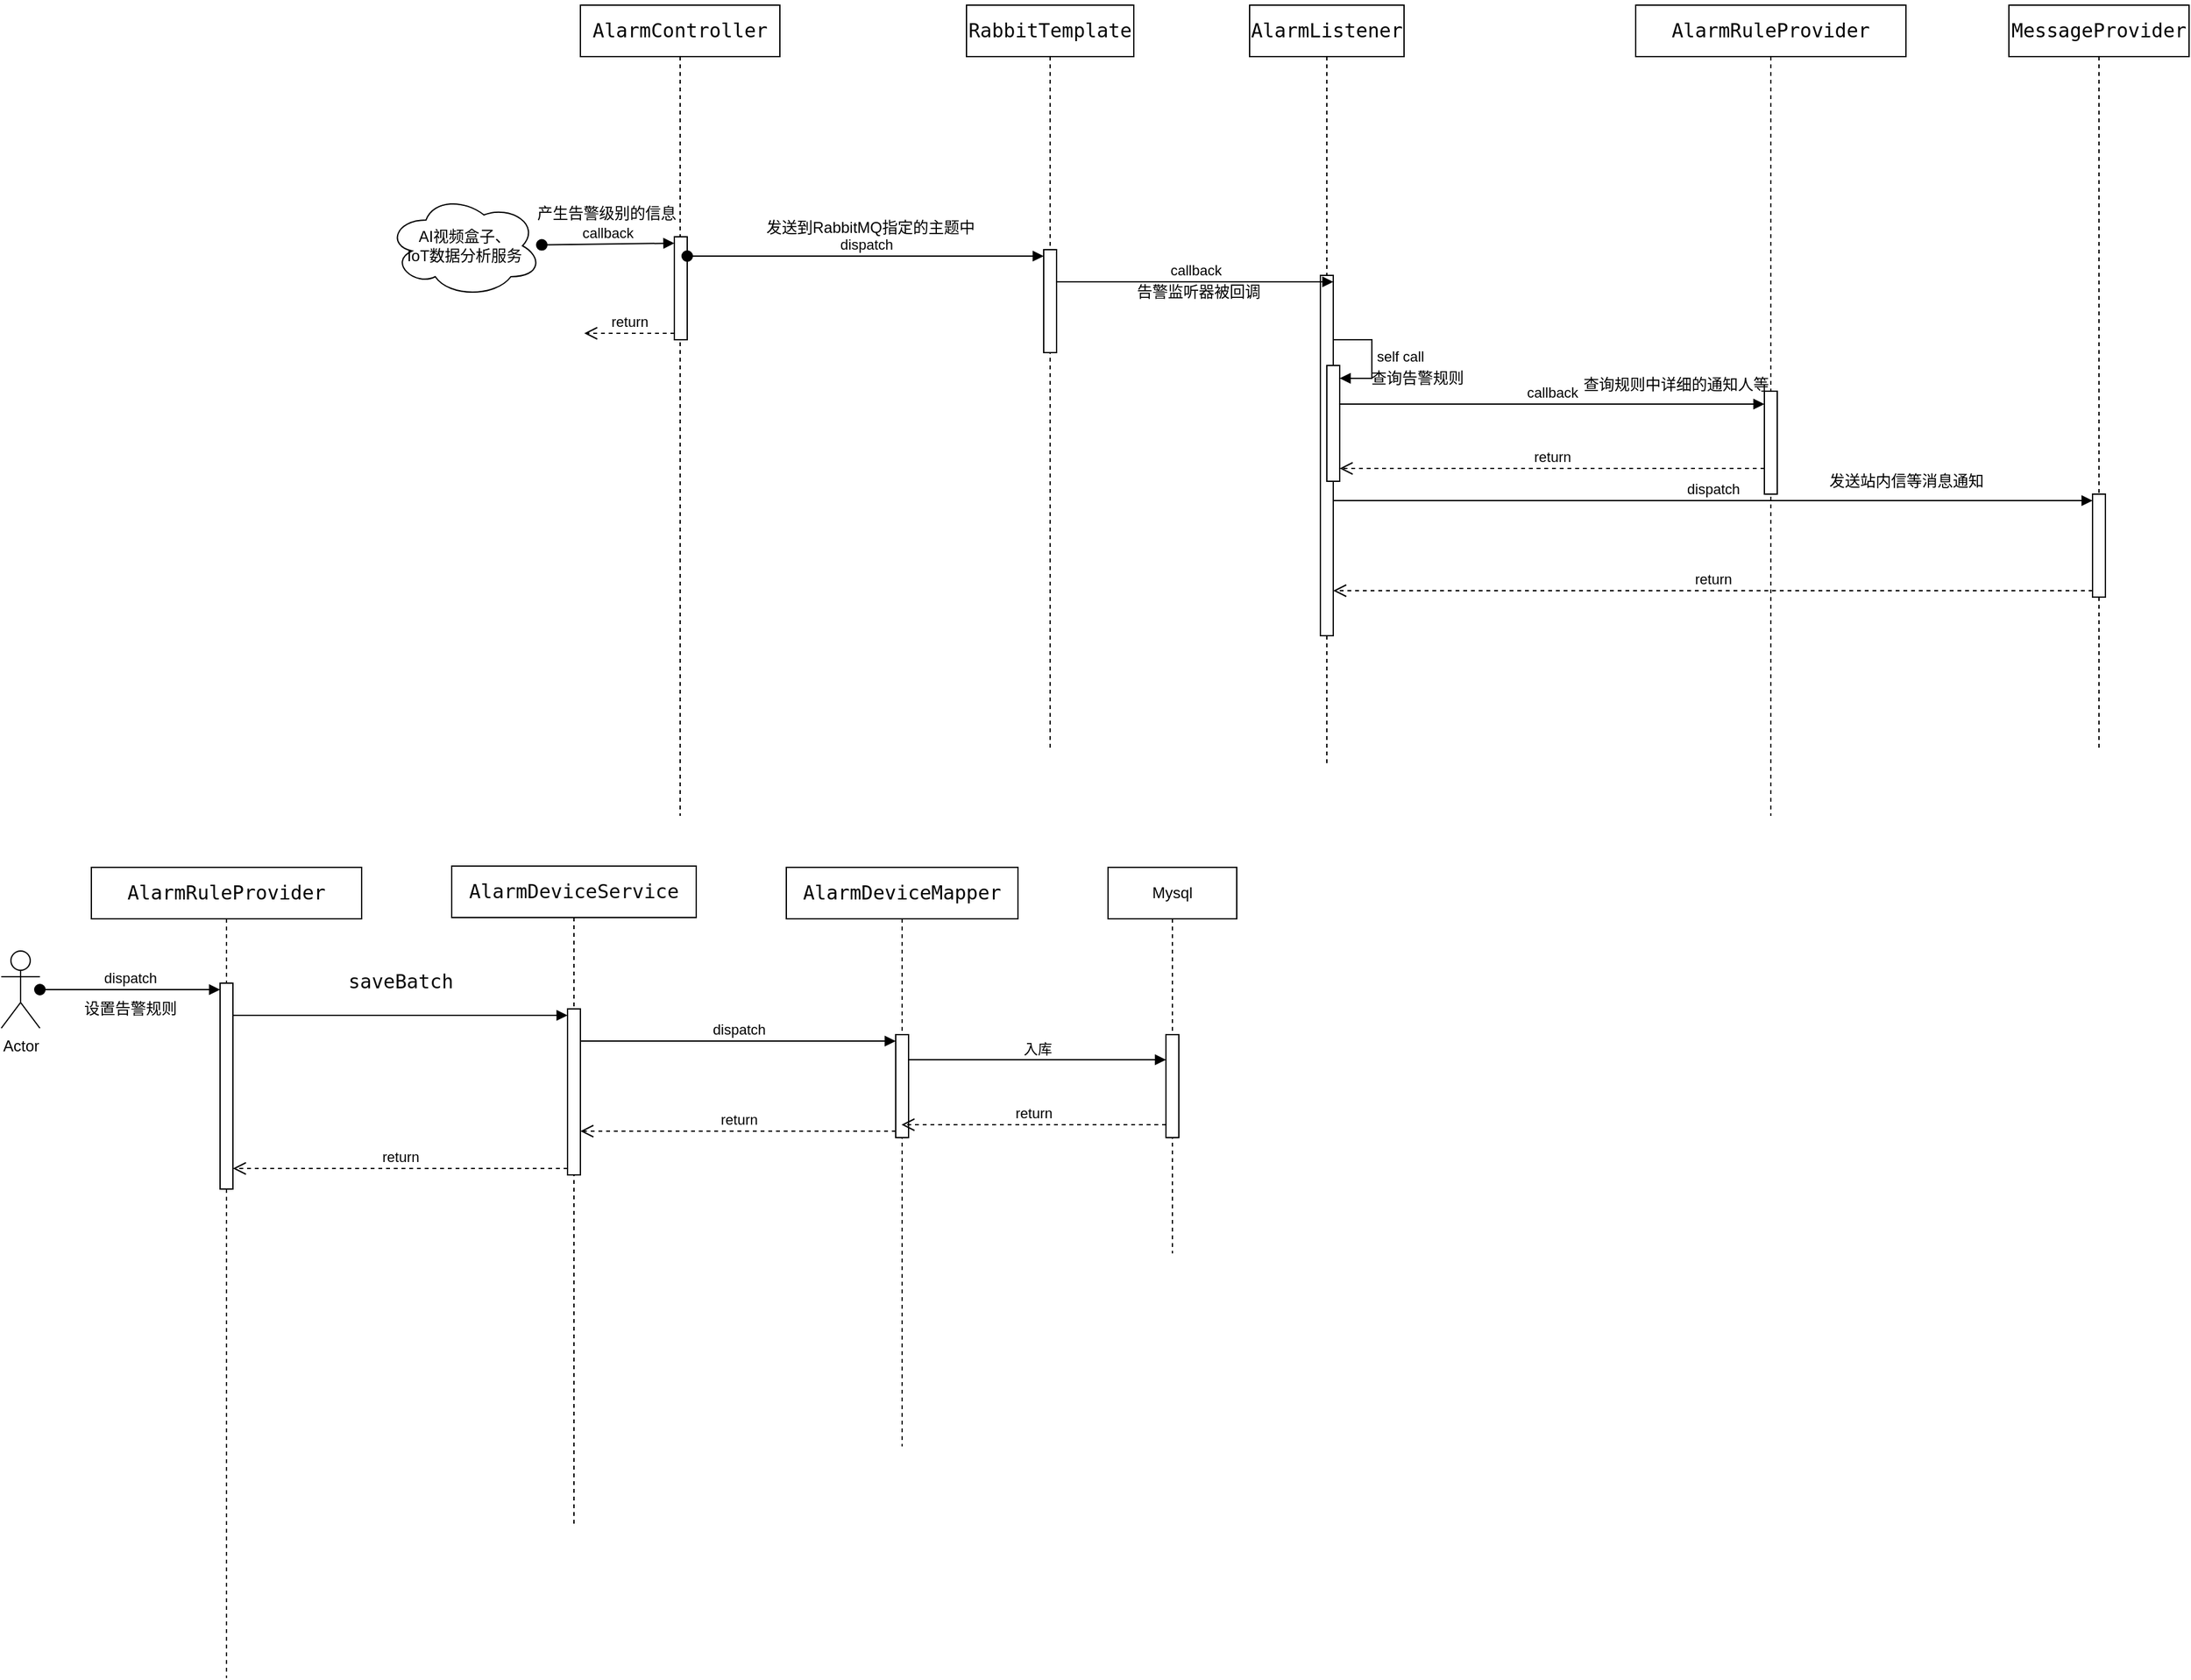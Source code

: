 <mxfile version="24.7.7">
  <diagram name="第 1 页" id="ztbPpMRjMUkY449TbFvW">
    <mxGraphModel dx="2207" dy="761" grid="1" gridSize="10" guides="1" tooltips="1" connect="1" arrows="1" fold="1" page="1" pageScale="1" pageWidth="827" pageHeight="1169" math="0" shadow="0">
      <root>
        <mxCell id="0" />
        <mxCell id="1" parent="0" />
        <mxCell id="vjcirfqu7sG6HN5b0T6v-1" value="&lt;div style=&quot;background-color:#ffffff;color:#080808&quot;&gt;&lt;pre style=&quot;font-family:&#39;JetBrains Mono&#39;,monospace;font-size:11.3pt;&quot;&gt;&lt;span style=&quot;color:#000000;&quot;&gt;AlarmRuleProvider&lt;/span&gt;&lt;/pre&gt;&lt;/div&gt;" style="shape=umlLifeline;perimeter=lifelinePerimeter;whiteSpace=wrap;html=1;container=1;dropTarget=0;collapsible=0;recursiveResize=0;outlineConnect=0;portConstraint=eastwest;newEdgeStyle={&quot;curved&quot;:0,&quot;rounded&quot;:0};" parent="1" vertex="1">
          <mxGeometry x="1210" y="200" width="210" height="630" as="geometry" />
        </mxCell>
        <mxCell id="vjcirfqu7sG6HN5b0T6v-30" value="" style="html=1;points=[[0,0,0,0,5],[0,1,0,0,-5],[1,0,0,0,5],[1,1,0,0,-5]];perimeter=orthogonalPerimeter;outlineConnect=0;targetShapes=umlLifeline;portConstraint=eastwest;newEdgeStyle={&quot;curved&quot;:0,&quot;rounded&quot;:0};" parent="vjcirfqu7sG6HN5b0T6v-1" vertex="1">
          <mxGeometry x="100" y="300" width="10" height="80" as="geometry" />
        </mxCell>
        <mxCell id="vjcirfqu7sG6HN5b0T6v-11" value="&lt;div style=&quot;background-color:#ffffff;color:#080808&quot;&gt;&lt;pre style=&quot;font-family:&#39;JetBrains Mono&#39;,monospace;font-size:11.3pt;&quot;&gt;&lt;span style=&quot;color:#000000;&quot;&gt;AlarmController&lt;/span&gt;&lt;/pre&gt;&lt;/div&gt;" style="shape=umlLifeline;perimeter=lifelinePerimeter;whiteSpace=wrap;html=1;container=1;dropTarget=0;collapsible=0;recursiveResize=0;outlineConnect=0;portConstraint=eastwest;newEdgeStyle={&quot;curved&quot;:0,&quot;rounded&quot;:0};" parent="1" vertex="1">
          <mxGeometry x="390" y="200" width="155" height="630" as="geometry" />
        </mxCell>
        <mxCell id="vjcirfqu7sG6HN5b0T6v-3" value="" style="html=1;points=[[0,0,0,0,5],[0,1,0,0,-5],[1,0,0,0,5],[1,1,0,0,-5]];perimeter=orthogonalPerimeter;outlineConnect=0;targetShapes=umlLifeline;portConstraint=eastwest;newEdgeStyle={&quot;curved&quot;:0,&quot;rounded&quot;:0};" parent="vjcirfqu7sG6HN5b0T6v-11" vertex="1">
          <mxGeometry x="73" y="180" width="10" height="80" as="geometry" />
        </mxCell>
        <mxCell id="vjcirfqu7sG6HN5b0T6v-5" value="return" style="html=1;verticalAlign=bottom;endArrow=open;dashed=1;endSize=8;curved=0;rounded=0;exitX=0;exitY=1;exitDx=0;exitDy=-5;" parent="vjcirfqu7sG6HN5b0T6v-11" source="vjcirfqu7sG6HN5b0T6v-3" edge="1">
          <mxGeometry relative="1" as="geometry">
            <mxPoint x="3" y="255" as="targetPoint" />
          </mxGeometry>
        </mxCell>
        <mxCell id="vjcirfqu7sG6HN5b0T6v-6" value="" style="html=1;points=[[0,0,0,0,5],[0,1,0,0,-5],[1,0,0,0,5],[1,1,0,0,-5]];perimeter=orthogonalPerimeter;outlineConnect=0;targetShapes=umlLifeline;portConstraint=eastwest;newEdgeStyle={&quot;curved&quot;:0,&quot;rounded&quot;:0};" parent="vjcirfqu7sG6HN5b0T6v-11" vertex="1">
          <mxGeometry x="73" y="180" width="10" height="80" as="geometry" />
        </mxCell>
        <mxCell id="vjcirfqu7sG6HN5b0T6v-12" value="AI视频盒子、&lt;div&gt;IoT数据分析服务&lt;/div&gt;" style="ellipse;shape=cloud;whiteSpace=wrap;html=1;" parent="1" vertex="1">
          <mxGeometry x="240" y="347" width="120" height="80" as="geometry" />
        </mxCell>
        <mxCell id="vjcirfqu7sG6HN5b0T6v-7" value="callback" style="html=1;verticalAlign=bottom;startArrow=oval;endArrow=block;startSize=8;curved=0;rounded=0;entryX=0;entryY=0;entryDx=0;entryDy=5;" parent="1" source="vjcirfqu7sG6HN5b0T6v-12" target="vjcirfqu7sG6HN5b0T6v-6" edge="1">
          <mxGeometry relative="1" as="geometry">
            <mxPoint x="393" y="385" as="sourcePoint" />
          </mxGeometry>
        </mxCell>
        <mxCell id="vjcirfqu7sG6HN5b0T6v-13" value="产生告警级别的信息" style="text;html=1;align=center;verticalAlign=middle;resizable=0;points=[];autosize=1;strokeColor=none;fillColor=none;" parent="1" vertex="1">
          <mxGeometry x="345" y="347" width="130" height="30" as="geometry" />
        </mxCell>
        <mxCell id="vjcirfqu7sG6HN5b0T6v-14" value="&lt;div style=&quot;background-color:#ffffff;color:#080808&quot;&gt;&lt;pre style=&quot;font-family:&#39;JetBrains Mono&#39;,monospace;font-size:11.3pt;&quot;&gt;RabbitTemplate&lt;/pre&gt;&lt;/div&gt;" style="shape=umlLifeline;perimeter=lifelinePerimeter;whiteSpace=wrap;html=1;container=1;dropTarget=0;collapsible=0;recursiveResize=0;outlineConnect=0;portConstraint=eastwest;newEdgeStyle={&quot;curved&quot;:0,&quot;rounded&quot;:0};" parent="1" vertex="1">
          <mxGeometry x="690" y="200" width="130" height="580" as="geometry" />
        </mxCell>
        <mxCell id="vjcirfqu7sG6HN5b0T6v-18" value="" style="html=1;points=[[0,0,0,0,5],[0,1,0,0,-5],[1,0,0,0,5],[1,1,0,0,-5]];perimeter=orthogonalPerimeter;outlineConnect=0;targetShapes=umlLifeline;portConstraint=eastwest;newEdgeStyle={&quot;curved&quot;:0,&quot;rounded&quot;:0};" parent="vjcirfqu7sG6HN5b0T6v-14" vertex="1">
          <mxGeometry x="60" y="190" width="10" height="80" as="geometry" />
        </mxCell>
        <mxCell id="vjcirfqu7sG6HN5b0T6v-19" value="dispatch" style="html=1;verticalAlign=bottom;startArrow=oval;endArrow=block;startSize=8;curved=0;rounded=0;entryX=0;entryY=0;entryDx=0;entryDy=5;" parent="1" source="vjcirfqu7sG6HN5b0T6v-6" target="vjcirfqu7sG6HN5b0T6v-18" edge="1">
          <mxGeometry relative="1" as="geometry">
            <mxPoint x="680" y="415" as="sourcePoint" />
          </mxGeometry>
        </mxCell>
        <mxCell id="vjcirfqu7sG6HN5b0T6v-20" value="发送到RabbitMQ指定的主题中" style="text;html=1;align=center;verticalAlign=middle;resizable=0;points=[];autosize=1;strokeColor=none;fillColor=none;" parent="1" vertex="1">
          <mxGeometry x="520" y="358" width="190" height="30" as="geometry" />
        </mxCell>
        <mxCell id="vjcirfqu7sG6HN5b0T6v-21" value="&lt;div style=&quot;background-color:#ffffff;color:#080808&quot;&gt;&lt;pre style=&quot;font-family:&#39;JetBrains Mono&#39;,monospace;font-size:11.3pt;&quot;&gt;&lt;span style=&quot;color:#000000;&quot;&gt;AlarmListener&lt;/span&gt;&lt;/pre&gt;&lt;/div&gt;" style="shape=umlLifeline;perimeter=lifelinePerimeter;whiteSpace=wrap;html=1;container=1;dropTarget=0;collapsible=0;recursiveResize=0;outlineConnect=0;portConstraint=eastwest;newEdgeStyle={&quot;curved&quot;:0,&quot;rounded&quot;:0};" parent="1" vertex="1">
          <mxGeometry x="910" y="200" width="120" height="590" as="geometry" />
        </mxCell>
        <mxCell id="vjcirfqu7sG6HN5b0T6v-22" value="" style="html=1;points=[[0,0,0,0,5],[0,1,0,0,-5],[1,0,0,0,5],[1,1,0,0,-5]];perimeter=orthogonalPerimeter;outlineConnect=0;targetShapes=umlLifeline;portConstraint=eastwest;newEdgeStyle={&quot;curved&quot;:0,&quot;rounded&quot;:0};" parent="vjcirfqu7sG6HN5b0T6v-21" vertex="1">
          <mxGeometry x="55" y="210" width="10" height="280" as="geometry" />
        </mxCell>
        <mxCell id="vjcirfqu7sG6HN5b0T6v-27" value="" style="html=1;points=[[0,0,0,0,5],[0,1,0,0,-5],[1,0,0,0,5],[1,1,0,0,-5]];perimeter=orthogonalPerimeter;outlineConnect=0;targetShapes=umlLifeline;portConstraint=eastwest;newEdgeStyle={&quot;curved&quot;:0,&quot;rounded&quot;:0};" parent="vjcirfqu7sG6HN5b0T6v-21" vertex="1">
          <mxGeometry x="60" y="280" width="10" height="90" as="geometry" />
        </mxCell>
        <mxCell id="vjcirfqu7sG6HN5b0T6v-28" value="self call" style="html=1;align=left;spacingLeft=2;endArrow=block;rounded=0;edgeStyle=orthogonalEdgeStyle;curved=0;rounded=0;" parent="vjcirfqu7sG6HN5b0T6v-21" target="vjcirfqu7sG6HN5b0T6v-27" edge="1">
          <mxGeometry relative="1" as="geometry">
            <mxPoint x="65" y="260" as="sourcePoint" />
            <Array as="points">
              <mxPoint x="95" y="290" />
            </Array>
          </mxGeometry>
        </mxCell>
        <mxCell id="vjcirfqu7sG6HN5b0T6v-23" value="callback" style="html=1;verticalAlign=bottom;endArrow=block;curved=0;rounded=0;entryX=1;entryY=0;entryDx=0;entryDy=5;" parent="1" source="vjcirfqu7sG6HN5b0T6v-18" target="vjcirfqu7sG6HN5b0T6v-22" edge="1">
          <mxGeometry relative="1" as="geometry">
            <mxPoint x="965" y="410" as="sourcePoint" />
          </mxGeometry>
        </mxCell>
        <mxCell id="vjcirfqu7sG6HN5b0T6v-26" value="告警监听器被回调" style="text;html=1;align=center;verticalAlign=middle;resizable=0;points=[];autosize=1;strokeColor=none;fillColor=none;" parent="1" vertex="1">
          <mxGeometry x="810" y="408" width="120" height="30" as="geometry" />
        </mxCell>
        <mxCell id="vjcirfqu7sG6HN5b0T6v-29" value="查询告警规则" style="text;html=1;align=center;verticalAlign=middle;resizable=0;points=[];autosize=1;strokeColor=none;fillColor=none;" parent="1" vertex="1">
          <mxGeometry x="990" y="475" width="100" height="30" as="geometry" />
        </mxCell>
        <mxCell id="vjcirfqu7sG6HN5b0T6v-31" value="callback" style="html=1;verticalAlign=bottom;endArrow=block;curved=0;rounded=0;" parent="1" edge="1">
          <mxGeometry relative="1" as="geometry">
            <mxPoint x="980" y="510" as="sourcePoint" />
            <mxPoint x="1310" y="510" as="targetPoint" />
          </mxGeometry>
        </mxCell>
        <mxCell id="vjcirfqu7sG6HN5b0T6v-32" value="return" style="html=1;verticalAlign=bottom;endArrow=open;dashed=1;endSize=8;curved=0;rounded=0;" parent="1" edge="1">
          <mxGeometry relative="1" as="geometry">
            <mxPoint x="980" y="560" as="targetPoint" />
            <mxPoint x="1310" y="560" as="sourcePoint" />
          </mxGeometry>
        </mxCell>
        <mxCell id="vjcirfqu7sG6HN5b0T6v-33" value="查询规则中详细的通知人等" style="text;html=1;align=center;verticalAlign=middle;resizable=0;points=[];autosize=1;strokeColor=none;fillColor=none;" parent="1" vertex="1">
          <mxGeometry x="1156" y="480" width="170" height="30" as="geometry" />
        </mxCell>
        <mxCell id="vjcirfqu7sG6HN5b0T6v-34" value="&lt;div style=&quot;background-color:#ffffff;color:#080808&quot;&gt;&lt;pre style=&quot;font-family:&#39;JetBrains Mono&#39;,monospace;font-size:11.3pt;&quot;&gt;&lt;span style=&quot;color:#000000;&quot;&gt;MessageProvider&lt;/span&gt;&lt;/pre&gt;&lt;/div&gt;" style="shape=umlLifeline;perimeter=lifelinePerimeter;whiteSpace=wrap;html=1;container=1;dropTarget=0;collapsible=0;recursiveResize=0;outlineConnect=0;portConstraint=eastwest;newEdgeStyle={&quot;curved&quot;:0,&quot;rounded&quot;:0};" parent="1" vertex="1">
          <mxGeometry x="1500" y="200" width="140" height="580" as="geometry" />
        </mxCell>
        <mxCell id="vjcirfqu7sG6HN5b0T6v-35" value="" style="html=1;points=[[0,0,0,0,5],[0,1,0,0,-5],[1,0,0,0,5],[1,1,0,0,-5]];perimeter=orthogonalPerimeter;outlineConnect=0;targetShapes=umlLifeline;portConstraint=eastwest;newEdgeStyle={&quot;curved&quot;:0,&quot;rounded&quot;:0};" parent="vjcirfqu7sG6HN5b0T6v-34" vertex="1">
          <mxGeometry x="65" y="380" width="10" height="80" as="geometry" />
        </mxCell>
        <mxCell id="vjcirfqu7sG6HN5b0T6v-36" value="dispatch" style="html=1;verticalAlign=bottom;endArrow=block;curved=0;rounded=0;entryX=0;entryY=0;entryDx=0;entryDy=5;" parent="1" source="vjcirfqu7sG6HN5b0T6v-22" target="vjcirfqu7sG6HN5b0T6v-35" edge="1">
          <mxGeometry relative="1" as="geometry">
            <mxPoint x="1115" y="585" as="sourcePoint" />
          </mxGeometry>
        </mxCell>
        <mxCell id="vjcirfqu7sG6HN5b0T6v-37" value="return" style="html=1;verticalAlign=bottom;endArrow=open;dashed=1;endSize=8;curved=0;rounded=0;exitX=0;exitY=1;exitDx=0;exitDy=-5;" parent="1" source="vjcirfqu7sG6HN5b0T6v-35" target="vjcirfqu7sG6HN5b0T6v-22" edge="1">
          <mxGeometry relative="1" as="geometry">
            <mxPoint x="1115" y="655" as="targetPoint" />
          </mxGeometry>
        </mxCell>
        <mxCell id="vjcirfqu7sG6HN5b0T6v-38" value="发送站内信等消息通知" style="text;html=1;align=center;verticalAlign=middle;resizable=0;points=[];autosize=1;strokeColor=none;fillColor=none;" parent="1" vertex="1">
          <mxGeometry x="1350" y="555" width="140" height="30" as="geometry" />
        </mxCell>
        <mxCell id="VUypHfWhMM7Zp2XZqRz_-1" value="&lt;div style=&quot;background-color:#ffffff;color:#080808&quot;&gt;&lt;pre style=&quot;font-family:&#39;JetBrains Mono&#39;,monospace;font-size:11.3pt;&quot;&gt;&lt;span style=&quot;color:#000000;&quot;&gt;AlarmRuleProvider&lt;/span&gt;&lt;/pre&gt;&lt;/div&gt;" style="shape=umlLifeline;perimeter=lifelinePerimeter;whiteSpace=wrap;html=1;container=1;dropTarget=0;collapsible=0;recursiveResize=0;outlineConnect=0;portConstraint=eastwest;newEdgeStyle={&quot;curved&quot;:0,&quot;rounded&quot;:0};" vertex="1" parent="1">
          <mxGeometry x="10" y="870" width="210" height="630" as="geometry" />
        </mxCell>
        <mxCell id="VUypHfWhMM7Zp2XZqRz_-2" value="" style="html=1;points=[[0,0,0,0,5],[0,1,0,0,-5],[1,0,0,0,5],[1,1,0,0,-5]];perimeter=orthogonalPerimeter;outlineConnect=0;targetShapes=umlLifeline;portConstraint=eastwest;newEdgeStyle={&quot;curved&quot;:0,&quot;rounded&quot;:0};" vertex="1" parent="VUypHfWhMM7Zp2XZqRz_-1">
          <mxGeometry x="100" y="90" width="10" height="160" as="geometry" />
        </mxCell>
        <mxCell id="VUypHfWhMM7Zp2XZqRz_-4" value="Actor" style="shape=umlActor;verticalLabelPosition=bottom;verticalAlign=top;html=1;" vertex="1" parent="1">
          <mxGeometry x="-60" y="935" width="30" height="60" as="geometry" />
        </mxCell>
        <mxCell id="VUypHfWhMM7Zp2XZqRz_-5" value="dispatch" style="html=1;verticalAlign=bottom;startArrow=oval;endArrow=block;startSize=8;curved=0;rounded=0;entryX=0;entryY=0;entryDx=0;entryDy=5;" edge="1" parent="1" source="VUypHfWhMM7Zp2XZqRz_-4" target="VUypHfWhMM7Zp2XZqRz_-2">
          <mxGeometry relative="1" as="geometry">
            <mxPoint x="40" y="965" as="sourcePoint" />
          </mxGeometry>
        </mxCell>
        <mxCell id="VUypHfWhMM7Zp2XZqRz_-6" value="设置告警规则" style="text;html=1;align=center;verticalAlign=middle;resizable=0;points=[];autosize=1;strokeColor=none;fillColor=none;" vertex="1" parent="1">
          <mxGeometry x="-10" y="965" width="100" height="30" as="geometry" />
        </mxCell>
        <mxCell id="VUypHfWhMM7Zp2XZqRz_-7" value="&lt;div style=&quot;background-color:#ffffff;color:#080808&quot;&gt;&lt;pre style=&quot;font-family:&#39;JetBrains Mono&#39;,monospace;font-size:11.3pt;&quot;&gt;AlarmDeviceService&lt;/pre&gt;&lt;/div&gt;" style="shape=umlLifeline;perimeter=lifelinePerimeter;whiteSpace=wrap;html=1;container=1;dropTarget=0;collapsible=0;recursiveResize=0;outlineConnect=0;portConstraint=eastwest;newEdgeStyle={&quot;curved&quot;:0,&quot;rounded&quot;:0};" vertex="1" parent="1">
          <mxGeometry x="290" y="869" width="190" height="511" as="geometry" />
        </mxCell>
        <mxCell id="VUypHfWhMM7Zp2XZqRz_-8" value="" style="html=1;points=[[0,0,0,0,5],[0,1,0,0,-5],[1,0,0,0,5],[1,1,0,0,-5]];perimeter=orthogonalPerimeter;outlineConnect=0;targetShapes=umlLifeline;portConstraint=eastwest;newEdgeStyle={&quot;curved&quot;:0,&quot;rounded&quot;:0};" vertex="1" parent="VUypHfWhMM7Zp2XZqRz_-7">
          <mxGeometry x="90" y="111" width="10" height="129" as="geometry" />
        </mxCell>
        <mxCell id="VUypHfWhMM7Zp2XZqRz_-9" value="&lt;div style=&quot;color: rgb(8, 8, 8);&quot;&gt;&lt;pre style=&quot;font-family:&#39;JetBrains Mono&#39;,monospace;font-size:11.3pt;&quot;&gt;saveBatch&lt;/pre&gt;&lt;/div&gt;" style="html=1;verticalAlign=bottom;endArrow=block;curved=0;rounded=0;entryX=0;entryY=0;entryDx=0;entryDy=5;" edge="1" target="VUypHfWhMM7Zp2XZqRz_-8" parent="1" source="VUypHfWhMM7Zp2XZqRz_-2">
          <mxGeometry relative="1" as="geometry">
            <mxPoint x="310" y="985" as="sourcePoint" />
          </mxGeometry>
        </mxCell>
        <mxCell id="VUypHfWhMM7Zp2XZqRz_-10" value="return" style="html=1;verticalAlign=bottom;endArrow=open;dashed=1;endSize=8;curved=0;rounded=0;exitX=0;exitY=1;exitDx=0;exitDy=-5;" edge="1" source="VUypHfWhMM7Zp2XZqRz_-8" parent="1" target="VUypHfWhMM7Zp2XZqRz_-2">
          <mxGeometry relative="1" as="geometry">
            <mxPoint x="310" y="1055" as="targetPoint" />
          </mxGeometry>
        </mxCell>
        <mxCell id="VUypHfWhMM7Zp2XZqRz_-12" value="&lt;div style=&quot;background-color:#ffffff;color:#080808&quot;&gt;&lt;pre style=&quot;font-family:&#39;JetBrains Mono&#39;,monospace;font-size:11.3pt;&quot;&gt;&lt;span style=&quot;color:#000000;&quot;&gt;AlarmDeviceMapper&lt;/span&gt;&lt;/pre&gt;&lt;/div&gt;" style="shape=umlLifeline;perimeter=lifelinePerimeter;whiteSpace=wrap;html=1;container=1;dropTarget=0;collapsible=0;recursiveResize=0;outlineConnect=0;portConstraint=eastwest;newEdgeStyle={&quot;curved&quot;:0,&quot;rounded&quot;:0};" vertex="1" parent="1">
          <mxGeometry x="550" y="870" width="180" height="450" as="geometry" />
        </mxCell>
        <mxCell id="VUypHfWhMM7Zp2XZqRz_-13" value="" style="html=1;points=[[0,0,0,0,5],[0,1,0,0,-5],[1,0,0,0,5],[1,1,0,0,-5]];perimeter=orthogonalPerimeter;outlineConnect=0;targetShapes=umlLifeline;portConstraint=eastwest;newEdgeStyle={&quot;curved&quot;:0,&quot;rounded&quot;:0};" vertex="1" parent="VUypHfWhMM7Zp2XZqRz_-12">
          <mxGeometry x="85" y="130" width="10" height="80" as="geometry" />
        </mxCell>
        <mxCell id="VUypHfWhMM7Zp2XZqRz_-14" value="dispatch" style="html=1;verticalAlign=bottom;endArrow=block;curved=0;rounded=0;entryX=0;entryY=0;entryDx=0;entryDy=5;" edge="1" target="VUypHfWhMM7Zp2XZqRz_-13" parent="1" source="VUypHfWhMM7Zp2XZqRz_-8">
          <mxGeometry relative="1" as="geometry">
            <mxPoint x="645" y="1005" as="sourcePoint" />
          </mxGeometry>
        </mxCell>
        <mxCell id="VUypHfWhMM7Zp2XZqRz_-15" value="return" style="html=1;verticalAlign=bottom;endArrow=open;dashed=1;endSize=8;curved=0;rounded=0;exitX=0;exitY=1;exitDx=0;exitDy=-5;" edge="1" source="VUypHfWhMM7Zp2XZqRz_-13" parent="1" target="VUypHfWhMM7Zp2XZqRz_-8">
          <mxGeometry relative="1" as="geometry">
            <mxPoint x="645" y="1075" as="targetPoint" />
          </mxGeometry>
        </mxCell>
        <mxCell id="VUypHfWhMM7Zp2XZqRz_-16" value="Mysql" style="shape=umlLifeline;whiteSpace=wrap;html=1;container=1;dropTarget=0;collapsible=0;recursiveResize=0;outlineConnect=0;portConstraint=eastwest;newEdgeStyle={&quot;curved&quot;:0,&quot;rounded&quot;:0};points=[[0,0,0,0,5],[0,1,0,0,-5],[1,0,0,0,5],[1,1,0,0,-5]];perimeter=rectanglePerimeter;targetShapes=umlLifeline;participant=label;" vertex="1" parent="1">
          <mxGeometry x="800" y="870" width="100" height="300" as="geometry" />
        </mxCell>
        <mxCell id="VUypHfWhMM7Zp2XZqRz_-17" value="" style="html=1;points=[[0,0,0,0,5],[0,1,0,0,-5],[1,0,0,0,5],[1,1,0,0,-5]];perimeter=orthogonalPerimeter;outlineConnect=0;targetShapes=umlLifeline;portConstraint=eastwest;newEdgeStyle={&quot;curved&quot;:0,&quot;rounded&quot;:0};" vertex="1" parent="VUypHfWhMM7Zp2XZqRz_-16">
          <mxGeometry x="45" y="130" width="10" height="80" as="geometry" />
        </mxCell>
        <mxCell id="VUypHfWhMM7Zp2XZqRz_-18" value="入库" style="html=1;verticalAlign=bottom;endArrow=block;curved=0;rounded=0;entryX=0;entryY=0;entryDx=0;entryDy=5;" edge="1" parent="1">
          <mxGeometry relative="1" as="geometry">
            <mxPoint x="645" y="1019.5" as="sourcePoint" />
            <mxPoint x="845" y="1019.5" as="targetPoint" />
          </mxGeometry>
        </mxCell>
        <mxCell id="VUypHfWhMM7Zp2XZqRz_-19" value="return" style="html=1;verticalAlign=bottom;endArrow=open;dashed=1;endSize=8;curved=0;rounded=0;exitX=0;exitY=1;exitDx=0;exitDy=-5;" edge="1" parent="1">
          <mxGeometry relative="1" as="geometry">
            <mxPoint x="639.5" y="1070" as="targetPoint" />
            <mxPoint x="845" y="1070" as="sourcePoint" />
          </mxGeometry>
        </mxCell>
      </root>
    </mxGraphModel>
  </diagram>
</mxfile>
